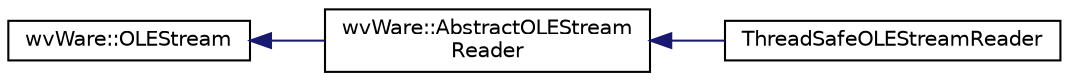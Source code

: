 digraph "类继承关系图"
{
  edge [fontname="Helvetica",fontsize="10",labelfontname="Helvetica",labelfontsize="10"];
  node [fontname="Helvetica",fontsize="10",shape=record];
  rankdir="LR";
  Node0 [label="wvWare::OLEStream",height=0.2,width=0.4,color="black", fillcolor="white", style="filled",URL="$classwv_ware_1_1_o_l_e_stream.html"];
  Node0 -> Node1 [dir="back",color="midnightblue",fontsize="10",style="solid",fontname="Helvetica"];
  Node1 [label="wvWare::AbstractOLEStream\lReader",height=0.2,width=0.4,color="black", fillcolor="white", style="filled",URL="$classwv_ware_1_1_abstract_o_l_e_stream_reader.html"];
  Node1 -> Node2 [dir="back",color="midnightblue",fontsize="10",style="solid",fontname="Helvetica"];
  Node2 [label="ThreadSafeOLEStreamReader",height=0.2,width=0.4,color="black", fillcolor="white", style="filled",URL="$class_thread_safe_o_l_e_stream_reader.html"];
}
